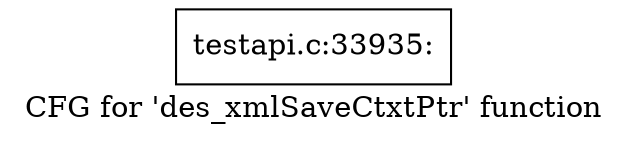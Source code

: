 digraph "CFG for 'des_xmlSaveCtxtPtr' function" {
	label="CFG for 'des_xmlSaveCtxtPtr' function";

	Node0x5314850 [shape=record,label="{testapi.c:33935:}"];
}
